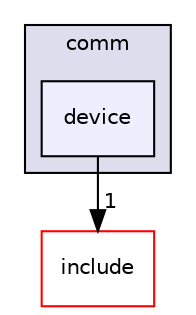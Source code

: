 digraph "core/src/simo/comm/device" {
  compound=true
  node [ fontsize="10", fontname="Helvetica"];
  edge [ labelfontsize="10", labelfontname="Helvetica"];
  subgraph clusterdir_6fa789263611014976c50996af3517c5 {
    graph [ bgcolor="#ddddee", pencolor="black", label="comm" fontname="Helvetica", fontsize="10", URL="dir_6fa789263611014976c50996af3517c5.html"]
  dir_4f61a81cabd15284c987ee1ae784803e [shape=box, label="device", style="filled", fillcolor="#eeeeff", pencolor="black", URL="dir_4f61a81cabd15284c987ee1ae784803e.html"];
  }
  dir_24d671cfcbc5d5238a6bd565a49d198f [shape=box label="include" fillcolor="white" style="filled" color="red" URL="dir_24d671cfcbc5d5238a6bd565a49d198f.html"];
  dir_4f61a81cabd15284c987ee1ae784803e->dir_24d671cfcbc5d5238a6bd565a49d198f [headlabel="1", labeldistance=1.5 headhref="dir_000011_000001.html"];
}
